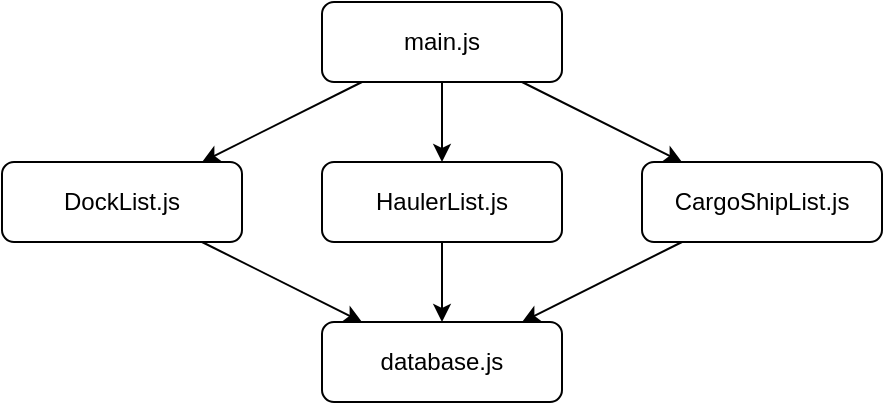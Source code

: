 <mxfile>
    <diagram id="IWASKF2O_-BLMLGveVuh" name="Page-1">
        <mxGraphModel dx="490" dy="670" grid="1" gridSize="10" guides="1" tooltips="1" connect="1" arrows="1" fold="1" page="1" pageScale="1" pageWidth="850" pageHeight="1100" math="0" shadow="0">
            <root>
                <mxCell id="0"/>
                <mxCell id="1" parent="0"/>
                <mxCell id="7" value="CargoShipList.js" style="rounded=1;whiteSpace=wrap;html=1;" parent="1" vertex="1">
                    <mxGeometry x="360" y="160" width="120" height="40" as="geometry"/>
                </mxCell>
                <mxCell id="8" value="HaulerList.js" style="rounded=1;whiteSpace=wrap;html=1;" parent="1" vertex="1">
                    <mxGeometry x="200" y="160" width="120" height="40" as="geometry"/>
                </mxCell>
                <mxCell id="9" value="DockList.js" style="rounded=1;whiteSpace=wrap;html=1;" parent="1" vertex="1">
                    <mxGeometry x="40" y="160" width="120" height="40" as="geometry"/>
                </mxCell>
                <mxCell id="12" value="" style="edgeStyle=none;html=1;" parent="1" source="10" target="9" edge="1">
                    <mxGeometry relative="1" as="geometry"/>
                </mxCell>
                <mxCell id="13" value="" style="edgeStyle=none;html=1;" parent="1" source="10" target="8" edge="1">
                    <mxGeometry relative="1" as="geometry"/>
                </mxCell>
                <mxCell id="14" value="" style="edgeStyle=none;html=1;" parent="1" source="10" target="7" edge="1">
                    <mxGeometry relative="1" as="geometry"/>
                </mxCell>
                <mxCell id="10" value="main.js" style="rounded=1;whiteSpace=wrap;html=1;" parent="1" vertex="1">
                    <mxGeometry x="200" y="80" width="120" height="40" as="geometry"/>
                </mxCell>
                <mxCell id="15" value="" style="edgeStyle=none;html=1;" parent="1" source="9" target="11" edge="1">
                    <mxGeometry relative="1" as="geometry"/>
                </mxCell>
                <mxCell id="16" value="" style="edgeStyle=none;html=1;" parent="1" source="8" target="11" edge="1">
                    <mxGeometry relative="1" as="geometry"/>
                </mxCell>
                <mxCell id="17" value="" style="edgeStyle=none;html=1;" parent="1" source="7" target="11" edge="1">
                    <mxGeometry relative="1" as="geometry"/>
                </mxCell>
                <mxCell id="11" value="database.js" style="rounded=1;whiteSpace=wrap;html=1;" parent="1" vertex="1">
                    <mxGeometry x="200" y="240" width="120" height="40" as="geometry"/>
                </mxCell>
            </root>
        </mxGraphModel>
    </diagram>
</mxfile>